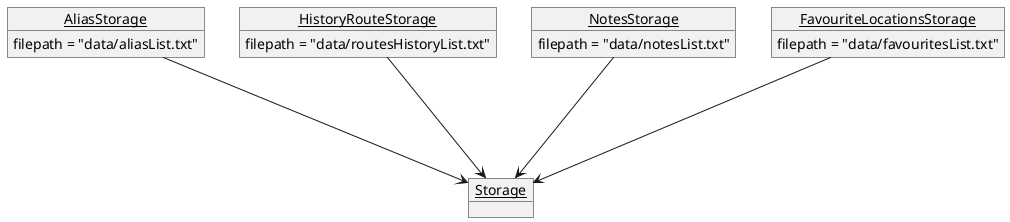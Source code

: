 @startuml
'https://plantuml.com/object-diagram

object __Storage__

object __AliasStorage__ {
    filepath = "data/aliasList.txt"
}

object __HistoryRouteStorage__ {
    filepath = "data/routesHistoryList.txt"
}

object __NotesStorage__ {
  filepath = "data/notesList.txt" 
}

object __FavouriteLocationsStorage__ {
    filepath = "data/favouritesList.txt"
}

__AliasStorage__ ---> __Storage__
__NotesStorage__ ---> __Storage__
__HistoryRouteStorage__ ---> __Storage__
__FavouriteLocationsStorage__ ---> __Storage__

@enduml
